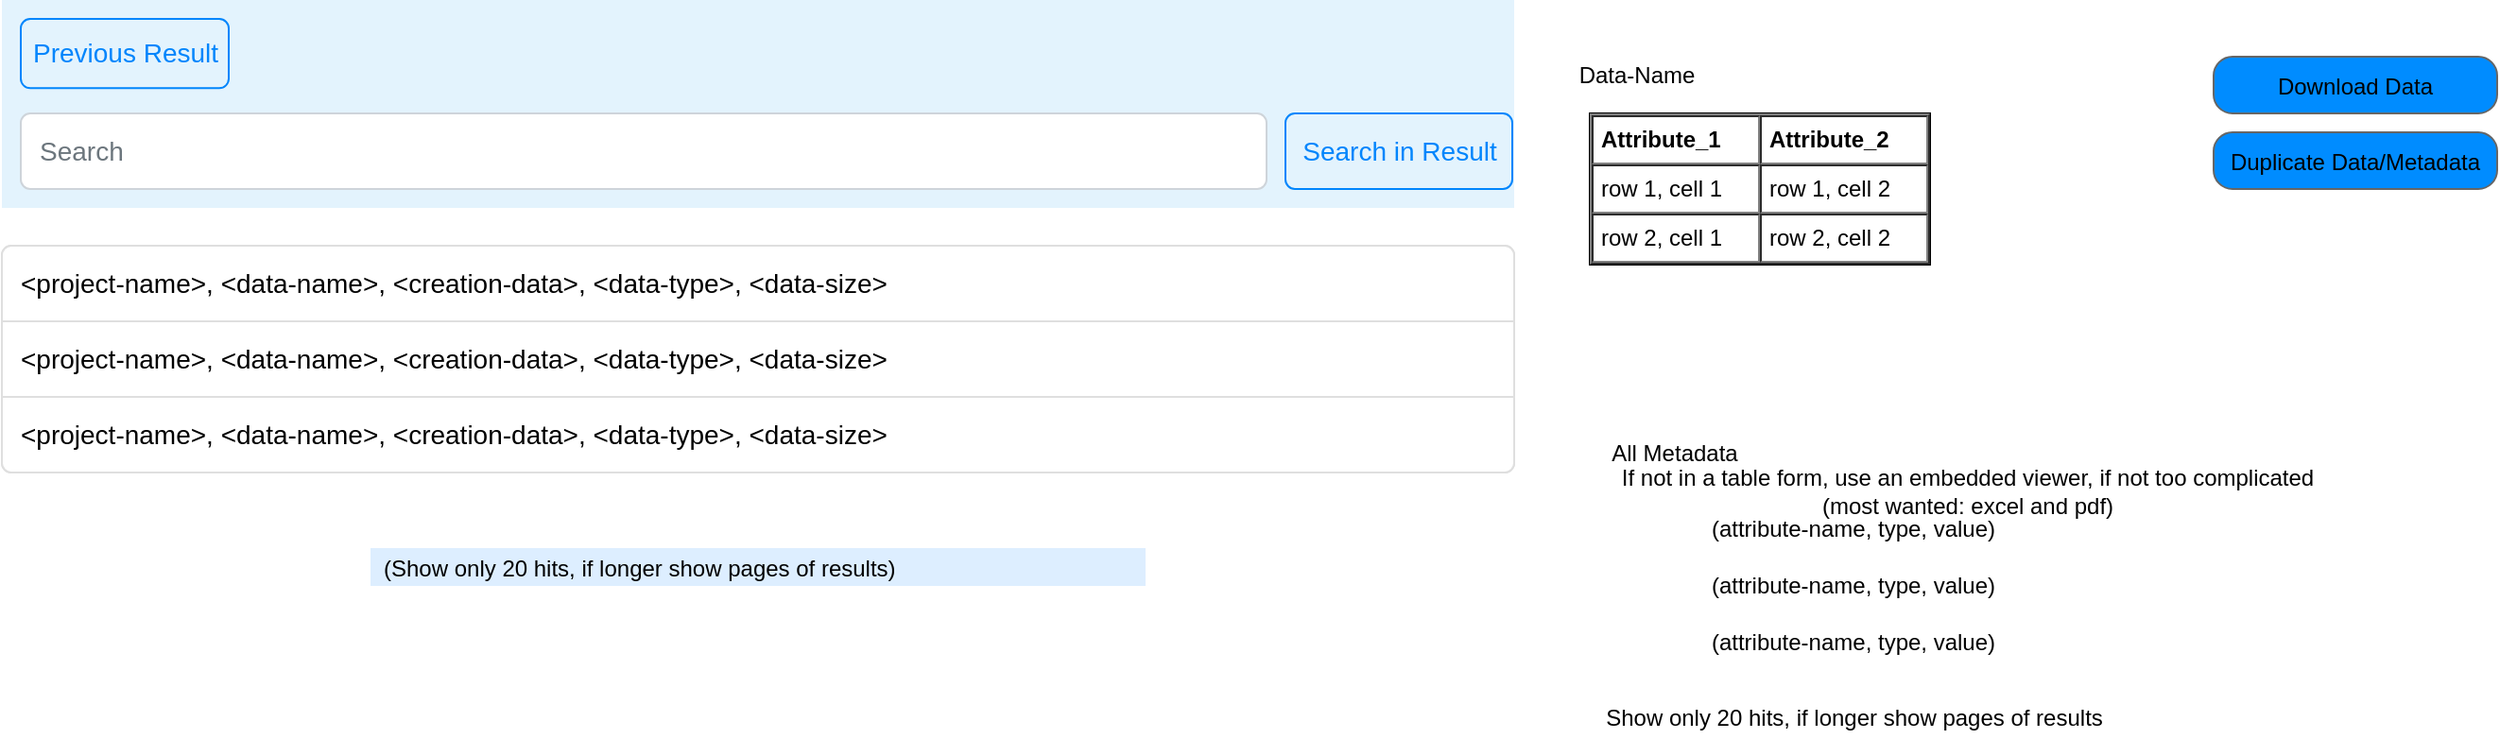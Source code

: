 <mxfile version="16.2.4" type="github">
  <diagram id="w-lfwDUIJT0jTFFxMKSL" name="Page-1">
    <mxGraphModel dx="2249" dy="762" grid="1" gridSize="10" guides="1" tooltips="1" connect="1" arrows="1" fold="1" page="1" pageScale="1" pageWidth="827" pageHeight="1169" math="0" shadow="0">
      <root>
        <mxCell id="0" />
        <mxCell id="1" parent="0" />
        <mxCell id="BmycxT1NfJKVIEwQAtHm-11" value="Data-Name" style="text;html=1;strokeColor=none;fillColor=none;align=center;verticalAlign=middle;whiteSpace=wrap;rounded=0;" parent="1" vertex="1">
          <mxGeometry x="300" y="40" width="90" height="20" as="geometry" />
        </mxCell>
        <mxCell id="BmycxT1NfJKVIEwQAtHm-15" value="All Metadata" style="text;html=1;strokeColor=none;fillColor=none;align=center;verticalAlign=middle;whiteSpace=wrap;rounded=0;" parent="1" vertex="1">
          <mxGeometry x="320" y="240" width="90" height="20" as="geometry" />
        </mxCell>
        <mxCell id="BmycxT1NfJKVIEwQAtHm-16" value="(attribute-name, type, value)" style="text;html=1;strokeColor=none;fillColor=none;align=center;verticalAlign=middle;whiteSpace=wrap;rounded=0;" parent="1" vertex="1">
          <mxGeometry x="369" y="280" width="181" height="20" as="geometry" />
        </mxCell>
        <mxCell id="BmycxT1NfJKVIEwQAtHm-17" value="(attribute-name, type, value)" style="text;html=1;strokeColor=none;fillColor=none;align=center;verticalAlign=middle;whiteSpace=wrap;rounded=0;" parent="1" vertex="1">
          <mxGeometry x="369" y="310" width="181" height="20" as="geometry" />
        </mxCell>
        <mxCell id="BmycxT1NfJKVIEwQAtHm-18" value="(attribute-name, type, value)" style="text;html=1;strokeColor=none;fillColor=none;align=center;verticalAlign=middle;whiteSpace=wrap;rounded=0;" parent="1" vertex="1">
          <mxGeometry x="369" y="340" width="181" height="20" as="geometry" />
        </mxCell>
        <mxCell id="BmycxT1NfJKVIEwQAtHm-24" value="If not in a table form, use an embedded viewer, if not too complicated (most wanted: excel and pdf)" style="text;html=1;strokeColor=none;fillColor=none;align=center;verticalAlign=middle;whiteSpace=wrap;rounded=0;" parent="1" vertex="1">
          <mxGeometry x="320" y="260" width="400" height="20" as="geometry" />
        </mxCell>
        <mxCell id="BmycxT1NfJKVIEwQAtHm-26" value="Show only 20 hits, if longer show pages of results" style="text;html=1;strokeColor=none;fillColor=none;align=center;verticalAlign=middle;whiteSpace=wrap;rounded=0;" parent="1" vertex="1">
          <mxGeometry x="260" y="380" width="400" height="20" as="geometry" />
        </mxCell>
        <mxCell id="BmycxT1NfJKVIEwQAtHm-35" value="&lt;div&gt;&lt;span style=&quot;color: rgb(0 , 0 , 0) ; font-size: 12px&quot;&gt;(Show only 20 hits, if longer show pages of results)&lt;/span&gt;&lt;/div&gt;" style="strokeWidth=1;shadow=0;dashed=0;align=center;html=1;shape=mxgraph.mockup.forms.rrect;rSize=0;fontSize=17;fontColor=#666666;align=left;spacingLeft=5;fillColor=#ddeeff;strokeColor=none;resizeWidth=1;" parent="1" vertex="1">
          <mxGeometry x="-325" y="300" width="410" height="20" as="geometry" />
        </mxCell>
        <mxCell id="BmycxT1NfJKVIEwQAtHm-36" value="&lt;span style=&quot;color: rgb(0 , 0 , 0) ; font-size: 12px ; font-weight: 400&quot;&gt;Download Data&lt;/span&gt;" style="strokeWidth=1;shadow=0;dashed=0;align=center;html=1;shape=mxgraph.mockup.buttons.button;strokeColor=#666666;fontColor=#ffffff;mainText=;buttonStyle=round;fontSize=17;fontStyle=1;fillColor=#008cff;whiteSpace=wrap;" parent="1" vertex="1">
          <mxGeometry x="650" y="40" width="150" height="30" as="geometry" />
        </mxCell>
        <mxCell id="BmycxT1NfJKVIEwQAtHm-37" value="&lt;span style=&quot;color: rgb(0 , 0 , 0) ; font-size: 12px ; font-weight: 400&quot;&gt;Extended Search&lt;/span&gt;" style="strokeWidth=1;shadow=0;dashed=0;align=center;html=1;shape=mxgraph.mockup.buttons.button;strokeColor=#666666;fontColor=#ffffff;mainText=;buttonStyle=round;fontSize=17;fontStyle=1;fillColor=#008cff;whiteSpace=wrap;" parent="1" vertex="1">
          <mxGeometry x="50" y="160" width="110" height="30" as="geometry" />
        </mxCell>
        <mxCell id="BmycxT1NfJKVIEwQAtHm-46" value="&lt;font color=&quot;#000000&quot;&gt;&lt;span style=&quot;font-size: 12px ; font-weight: 400&quot;&gt;Duplicate Data/Metadata&lt;/span&gt;&lt;/font&gt;" style="strokeWidth=1;shadow=0;dashed=0;align=center;html=1;shape=mxgraph.mockup.buttons.button;strokeColor=#666666;fontColor=#ffffff;mainText=;buttonStyle=round;fontSize=17;fontStyle=1;fillColor=#008cff;whiteSpace=wrap;" parent="1" vertex="1">
          <mxGeometry x="650" y="80" width="150" height="30" as="geometry" />
        </mxCell>
        <mxCell id="BmycxT1NfJKVIEwQAtHm-47" value="&lt;table cellpadding=&quot;4&quot; cellspacing=&quot;0&quot; border=&quot;1&quot; style=&quot;font-size: 1em ; width: 100% ; height: 100%&quot;&gt;&lt;tbody&gt;&lt;tr&gt;&lt;th&gt;Attribute_1&lt;/th&gt;&lt;th&gt;Attribute_2&lt;/th&gt;&lt;/tr&gt;&lt;tr&gt;&lt;td&gt;row 1, cell 1&lt;/td&gt;&lt;td&gt;row 1, cell 2&lt;/td&gt;&lt;/tr&gt;&lt;tr&gt;&lt;td&gt;row 2, cell 1&lt;/td&gt;&lt;td&gt;row 2, cell 2&lt;/td&gt;&lt;/tr&gt;&lt;/tbody&gt;&lt;/table&gt; " style="verticalAlign=top;align=left;overflow=fill;fontSize=12;fontFamily=Helvetica;html=1" parent="1" vertex="1">
          <mxGeometry x="320" y="70" width="180" height="80" as="geometry" />
        </mxCell>
        <mxCell id="GUSy0nwgDq0DjjgcOqAM-1" value="" style="html=1;shadow=0;dashed=0;fillColor=#E3F3FD;strokeColor=none;fontSize=16;fontColor=#161819;align=left;spacing=15;" vertex="1" parent="1">
          <mxGeometry x="-520" y="10" width="800" height="110" as="geometry" />
        </mxCell>
        <mxCell id="GUSy0nwgDq0DjjgcOqAM-6" value="Search in Result" style="html=1;shadow=0;dashed=0;shape=mxgraph.bootstrap.rrect;rSize=5;fontSize=14;fontColor=#0085FC;strokeColor=#0085FC;fillColor=none;" vertex="1" parent="GUSy0nwgDq0DjjgcOqAM-1">
          <mxGeometry x="1" width="120" height="40" relative="1" as="geometry">
            <mxPoint x="-121" y="60" as="offset" />
          </mxGeometry>
        </mxCell>
        <mxCell id="GUSy0nwgDq0DjjgcOqAM-7" value="Search" style="html=1;shadow=0;dashed=0;shape=mxgraph.bootstrap.rrect;rSize=5;fontSize=14;fontColor=#6C767D;strokeColor=#CED4DA;fillColor=#ffffff;align=left;spacing=10;" vertex="1" parent="GUSy0nwgDq0DjjgcOqAM-1">
          <mxGeometry x="1" width="659" height="40" relative="1" as="geometry">
            <mxPoint x="-790" y="60" as="offset" />
          </mxGeometry>
        </mxCell>
        <mxCell id="GUSy0nwgDq0DjjgcOqAM-20" value="Previous Result" style="html=1;shadow=0;dashed=0;shape=mxgraph.bootstrap.rrect;rSize=5;fontSize=14;fontColor=#0085FC;strokeColor=#0085FC;fillColor=none;" vertex="1" parent="GUSy0nwgDq0DjjgcOqAM-1">
          <mxGeometry x="10" y="10" width="110" height="36.663" as="geometry" />
        </mxCell>
        <mxCell id="GUSy0nwgDq0DjjgcOqAM-9" value="" style="html=1;shadow=0;dashed=0;shape=mxgraph.bootstrap.rrect;rSize=5;strokeColor=#DFDFDF;html=1;whiteSpace=wrap;fillColor=#FFFFFF;fontColor=#000000;fontSize=14;" vertex="1" parent="1">
          <mxGeometry x="-520" y="140" width="800" height="120" as="geometry" />
        </mxCell>
        <mxCell id="GUSy0nwgDq0DjjgcOqAM-10" value="&lt;span style=&quot;text-align: center&quot;&gt;&lt;font style=&quot;font-size: 14px&quot;&gt;&amp;lt;project-name&amp;gt;, &amp;lt;data-name&amp;gt;, &amp;lt;creation-data&amp;gt;, &amp;lt;data-type&amp;gt;, &amp;lt;data-size&amp;gt;&lt;/font&gt;&lt;/span&gt;" style="strokeColor=inherit;fillColor=inherit;gradientColor=inherit;fontColor=inherit;html=1;shadow=0;dashed=0;shape=mxgraph.bootstrap.topButton;rSize=5;perimeter=none;whiteSpace=wrap;resizeWidth=1;align=left;spacing=10;fontSize=14;" vertex="1" parent="GUSy0nwgDq0DjjgcOqAM-9">
          <mxGeometry width="800" height="40" relative="1" as="geometry" />
        </mxCell>
        <mxCell id="GUSy0nwgDq0DjjgcOqAM-12" value="&lt;span style=&quot;text-align: center&quot;&gt;&amp;lt;project-name&amp;gt;, &amp;lt;data-name&amp;gt;, &amp;lt;creation-data&amp;gt;, &amp;lt;data-type&amp;gt;, &amp;lt;data-size&amp;gt;&lt;/span&gt;" style="strokeColor=inherit;fillColor=inherit;gradientColor=inherit;fontColor=inherit;html=1;shadow=0;dashed=0;perimeter=none;whiteSpace=wrap;resizeWidth=1;align=left;spacing=10;fontSize=14;" vertex="1" parent="GUSy0nwgDq0DjjgcOqAM-9">
          <mxGeometry width="800" height="40" relative="1" as="geometry">
            <mxPoint y="40" as="offset" />
          </mxGeometry>
        </mxCell>
        <mxCell id="GUSy0nwgDq0DjjgcOqAM-14" value="&lt;span style=&quot;text-align: center&quot;&gt;&amp;lt;project-name&amp;gt;, &amp;lt;data-name&amp;gt;, &amp;lt;creation-data&amp;gt;, &amp;lt;data-type&amp;gt;, &amp;lt;data-size&amp;gt;&lt;/span&gt;" style="strokeColor=inherit;fillColor=inherit;gradientColor=inherit;fontColor=inherit;html=1;shadow=0;dashed=0;shape=mxgraph.bootstrap.bottomButton;rSize=5;perimeter=none;whiteSpace=wrap;resizeWidth=1;resizeHeight=0;align=left;spacing=10;fontSize=14;" vertex="1" parent="GUSy0nwgDq0DjjgcOqAM-9">
          <mxGeometry y="1" width="800" height="40" relative="1" as="geometry">
            <mxPoint y="-40" as="offset" />
          </mxGeometry>
        </mxCell>
      </root>
    </mxGraphModel>
  </diagram>
</mxfile>
